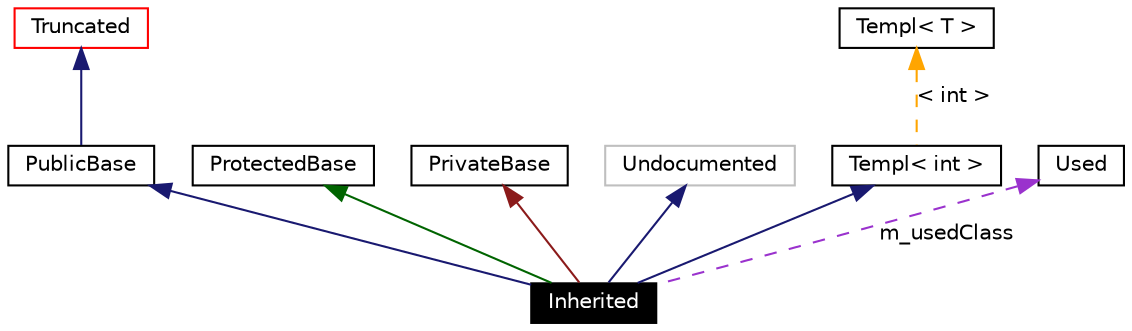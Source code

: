 digraph G
{
  edge [fontname="Helvetica",fontsize=10,labelfontname="Helvetica",labelfontsize=10];
  node [fontname="Helvetica",fontsize=10,shape=record];
  Node9 [shape="box",label="Inherited",fontsize=10,height=0.2,width=0.4,fontname="Helvetica",color="black",style="filled" fontcolor="white"];
  Node10 -> Node9 [dir=back,color="midnightblue",fontsize=10,style="solid",fontname="Helvetica"];
  Node10 [shape="box",label="PublicBase",fontsize=10,height=0.2,width=0.4,fontname="Helvetica",color="black",URL="$classPublicBase.htm"];
  Node11 -> Node10 [dir=back,color="midnightblue",fontsize=10,style="solid",fontname="Helvetica"];
  Node11 [shape="box",label="Truncated",fontsize=10,height=0.2,width=0.4,fontname="Helvetica",color="red",URL="$classTruncated.htm"];
  Node13 -> Node9 [dir=back,color="darkgreen",fontsize=10,style="solid",fontname="Helvetica"];
  Node13 [shape="box",label="ProtectedBase",fontsize=10,height=0.2,width=0.4,fontname="Helvetica",color="black",URL="$classProtectedBase.htm"];
  Node14 -> Node9 [dir=back,color="firebrick4",fontsize=10,style="solid",fontname="Helvetica"];
  Node14 [shape="box",label="PrivateBase",fontsize=10,height=0.2,width=0.4,fontname="Helvetica",color="black",URL="$classPrivateBase.htm"];
  Node15 -> Node9 [dir=back,color="midnightblue",fontsize=10,style="solid",fontname="Helvetica"];
  Node15 [shape="box",label="Undocumented",fontsize=10,height=0.2,width=0.4,fontname="Helvetica",color="grey75"];
  Node16 -> Node9 [dir=back,color="midnightblue",fontsize=10,style="solid",fontname="Helvetica"];
  Node16 [shape="box",label="Templ< int >",fontsize=10,height=0.2,width=0.4,fontname="Helvetica",color="black",URL="$classTempl.htm"];
  Node17 -> Node16 [dir=back,color="orange",fontsize=10,style="dashed",label="< int >",fontname="Helvetica"];
  Node17 [shape="box",label="Templ< T >",fontsize=10,height=0.2,width=0.4,fontname="Helvetica",color="black",URL="$classTempl.htm"];
  Node18 -> Node9 [dir=back,color="darkorchid3",fontsize=10,style="dashed",label="m_usedClass",fontname="Helvetica"];
  Node18 [shape="box",label="Used",fontsize=10,height=0.2,width=0.4,fontname="Helvetica",color="black",URL="$classUsed.htm"];
}
